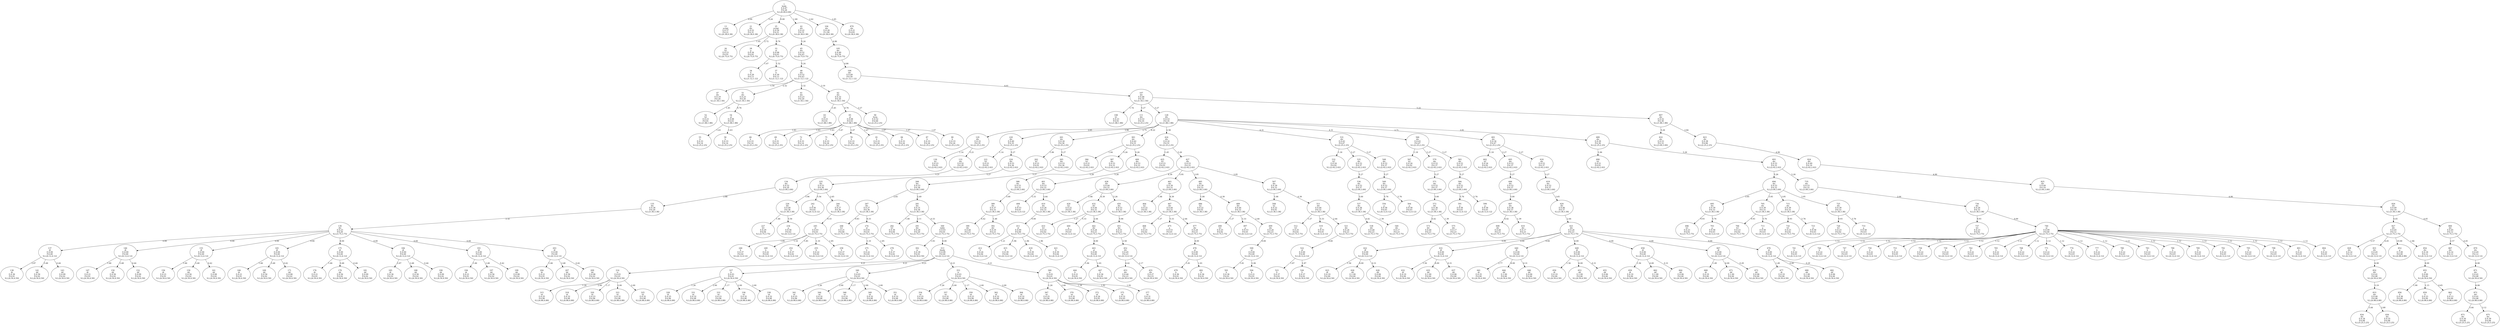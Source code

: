 digraph "webpage" {
body_fb5297ef868fa0cb9f752b0297ea2f9c [label="1\nbody\nE:0.47\nP:0.26\nS,L:[0.00,0.00]"]
script_c12fab89243811a5f2e2f4cf939d37f5 [label="13\nscript\nE:0.37\nP:0.21\nS,L:[0.38,0.38]"]
body_fb5297ef868fa0cb9f752b0297ea2f9c -> script_c12fab89243811a5f2e2f4cf939d37f5
 [label="0.00"]div_1c6dd692227a5c5a5361c4e4423dda6c [label="21\ndiv\nE:0.52\nP:0.31\nS,L:[0.38,0.38]"]
body_fb5297ef868fa0cb9f752b0297ea2f9c -> div_1c6dd692227a5c5a5361c4e4423dda6c
 [label="5.24"]script_66c0744e52dfb9e475714321ec61db8b [label="25\nscript\nE:0.24\nP:0.21\nS,L:[0.38,0.38]"]
body_fb5297ef868fa0cb9f752b0297ea2f9c -> script_66c0744e52dfb9e475714321ec61db8b
 [label="0.00"]h2_130dd8fb8b07e5e3f13813d70118dcce [label="26\nh2\nE:0.23\nP:0.01\nS,L:[0.75,0.75]"]
script_66c0744e52dfb9e475714321ec61db8b -> h2_130dd8fb8b07e5e3f13813d70118dcce
 [label="1.45"]p_95be155cf889349e020786c8366e3159 [label="28\np\nE:0.34\nP:0.02\nS,L:[0.75,0.75]"]
script_66c0744e52dfb9e475714321ec61db8b -> p_95be155cf889349e020786c8366e3159
 [label="2.72"]ul_7a0e9437049d2d80ca1f5f6d34b7ab6b [label="33\nul\nE:0.08\nP:0.03\nS,L:[0.75,0.75]"]
script_66c0744e52dfb9e475714321ec61db8b -> ul_7a0e9437049d2d80ca1f5f6d34b7ab6b
 [label="0.76"]li_7c1bfd65fc61188c87f6bacb6b619fc6 [label="34\nli\nE:0.29\nP:0.13\nS,L:[1.12,1.12]"]
ul_7a0e9437049d2d80ca1f5f6d34b7ab6b -> li_7c1bfd65fc61188c87f6bacb6b619fc6
 [label="1.47"]li_6e60403a93f7b58f3121bc91faafb3ea [label="37\nli\nE:0.30\nP:0.13\nS,L:[1.12,1.12]"]
ul_7a0e9437049d2d80ca1f5f6d34b7ab6b -> li_6e60403a93f7b58f3121bc91faafb3ea
 [label="1.52"]div_434998e54c1dd1c98b4f5ae420c2818b [label="42\ndiv\nE:0.22\nP:0.31\nS,L:[0.38,0.38]"]
body_fb5297ef868fa0cb9f752b0297ea2f9c -> div_434998e54c1dd1c98b4f5ae420c2818b
 [label="1.80"]div_5018d1fbdadc409278e4d0bcccc70e5c [label="45\ndiv\nE:0.52\nP:0.43\nS,L:[0.75,0.75]"]
div_434998e54c1dd1c98b4f5ae420c2818b -> div_5018d1fbdadc409278e4d0bcccc70e5c
 [label="5.24"]div_5028d960a1c411b0376de60c6b431ddb [label="46\ndiv\nE:0.52\nP:0.43\nS,L:[1.12,1.12]"]
div_5018d1fbdadc409278e4d0bcccc70e5c -> div_5028d960a1c411b0376de60c6b431ddb
 [label="5.24"]div_eae5231d49a7966b188aa20d78355f9f [label="47\ndiv\nE:0.19\nP:0.20\nS,L:[1.50,1.50]"]
div_5028d960a1c411b0376de60c6b431ddb -> div_eae5231d49a7966b188aa20d78355f9f
 [label="1.54"]div_332885c4c2f4d166e52ebcb920ea963e [label="51\ndiv\nE:0.23\nP:0.20\nS,L:[1.50,1.50]"]
div_5028d960a1c411b0376de60c6b431ddb -> div_332885c4c2f4d166e52ebcb920ea963e
 [label="2.32"]h2_a8121fb2b73ac0896ff591baf17a1450 [label="52\nh2\nE:0.23\nP:0.01\nS,L:[1.88,1.88]"]
div_332885c4c2f4d166e52ebcb920ea963e -> h2_a8121fb2b73ac0896ff591baf17a1450
 [label="1.45"]ul_68a589c7a7d3169f93df986e60c67ccc [label="54\nul\nE:0.08\nP:0.03\nS,L:[1.88,1.88]"]
div_332885c4c2f4d166e52ebcb920ea963e -> ul_68a589c7a7d3169f93df986e60c67ccc
 [label="0.76"]li_71b481aca41fb7b68fe2c6e58df0936e [label="55\nli\nE:0.33\nP:0.14\nS,L:[2.25,2.25]"]
ul_68a589c7a7d3169f93df986e60c67ccc -> li_71b481aca41fb7b68fe2c6e58df0936e
 [label="1.63"]li_8fa63c4628a1b28464ec0fad15faf89e [label="58\nli\nE:0.33\nP:0.14\nS,L:[2.25,2.25]"]
ul_68a589c7a7d3169f93df986e60c67ccc -> li_8fa63c4628a1b28464ec0fad15faf89e
 [label="1.63"]div_1f1d6217e494f2a5456dfd26fb3d00f1 [label="61\ndiv\nE:0.23\nP:0.20\nS,L:[1.50,1.50]"]
div_5028d960a1c411b0376de60c6b431ddb -> div_1f1d6217e494f2a5456dfd26fb3d00f1
 [label="2.32"]div_9a1cfbc14a2f0c7a38fdadc857cf62de [label="62\ndiv\nE:0.32\nP:0.20\nS,L:[1.50,1.50]"]
div_5028d960a1c411b0376de60c6b431ddb -> div_9a1cfbc14a2f0c7a38fdadc857cf62de
 [label="3.19"]h2_3091772360ca76ca8c5f30d4667769e0 [label="63\nh2\nE:0.23\nP:0.01\nS,L:[1.88,1.88]"]
div_9a1cfbc14a2f0c7a38fdadc857cf62de -> h2_3091772360ca76ca8c5f30d4667769e0
 [label="1.45"]ul_3e052009a16f91ad24e4ab1a8c48dc35 [label="65\nul\nE:0.08\nP:0.03\nS,L:[1.88,1.88]"]
div_9a1cfbc14a2f0c7a38fdadc857cf62de -> ul_3e052009a16f91ad24e4ab1a8c48dc35
 [label="0.76"]li_0e9da5a6723a672e5abedeab1d2c12eb [label="66\nli\nE:0.33\nP:0.14\nS,L:[2.25,2.25]"]
ul_3e052009a16f91ad24e4ab1a8c48dc35 -> li_0e9da5a6723a672e5abedeab1d2c12eb
 [label="1.63"]li_94ea8ef314f3858e49ef279d3fafd1ee [label="69\nli\nE:0.33\nP:0.14\nS,L:[2.25,2.25]"]
ul_3e052009a16f91ad24e4ab1a8c48dc35 -> li_94ea8ef314f3858e49ef279d3fafd1ee
 [label="1.63"]li_f35a91a9918fcd455f641ed50a78225e [label="72\nli\nE:0.33\nP:0.14\nS,L:[2.25,2.25]"]
ul_3e052009a16f91ad24e4ab1a8c48dc35 -> li_f35a91a9918fcd455f641ed50a78225e
 [label="1.63"]li_5837144e359b726584736281b919c4de [label="75\nli\nE:0.33\nP:0.24\nS,L:[2.25,2.25]"]
ul_3e052009a16f91ad24e4ab1a8c48dc35 -> li_5837144e359b726584736281b919c4de
 [label="1.67"]li_f17f91eeb5281ff2fedea5366ff2f1ca [label="78\nli\nE:0.33\nP:0.24\nS,L:[2.25,2.25]"]
ul_3e052009a16f91ad24e4ab1a8c48dc35 -> li_f17f91eeb5281ff2fedea5366ff2f1ca
 [label="1.67"]li_7e04761a2f6a079eea0140928f5b6fd8 [label="81\nli\nE:0.33\nP:0.24\nS,L:[2.25,2.25]"]
ul_3e052009a16f91ad24e4ab1a8c48dc35 -> li_7e04761a2f6a079eea0140928f5b6fd8
 [label="1.67"]li_05763edae37108c3d8899dbb7da9ebf2 [label="84\nli\nE:0.33\nP:0.24\nS,L:[2.25,2.25]"]
ul_3e052009a16f91ad24e4ab1a8c48dc35 -> li_05763edae37108c3d8899dbb7da9ebf2
 [label="1.67"]li_6c3885921614e43213b8e1652152ac86 [label="87\nli\nE:0.33\nP:0.24\nS,L:[2.25,2.25]"]
ul_3e052009a16f91ad24e4ab1a8c48dc35 -> li_6c3885921614e43213b8e1652152ac86
 [label="1.67"]li_cd14c2716ca8a94792023d1c283fa91d [label="90\nli\nE:0.33\nP:0.24\nS,L:[2.25,2.25]"]
ul_3e052009a16f91ad24e4ab1a8c48dc35 -> li_cd14c2716ca8a94792023d1c283fa91d
 [label="1.67"]form_ddd08aa1c13b14db3bbefbfb0cb6e8ec [label="94\nform\nE:0.52\nP:0.00\nS,L:[2.25,2.25]"]
div_9a1cfbc14a2f0c7a38fdadc857cf62de -> form_ddd08aa1c13b14db3bbefbfb0cb6e8ec
 [label="3.27"]div_b21b6eb8ff717a0f144ec55a33401610 [label="104\ndiv\nE:0.26\nP:1.00\nS,L:[0.38,0.38]"]
body_fb5297ef868fa0cb9f752b0297ea2f9c -> div_b21b6eb8ff717a0f144ec55a33401610
 [label="2.62"]div_09cfe943909c2e5a0a1a0d92c99a3c61 [label="105\ndiv\nE:0.49\nP:0.59\nS,L:[0.75,0.75]"]
div_b21b6eb8ff717a0f144ec55a33401610 -> div_09cfe943909c2e5a0a1a0d92c99a3c61
 [label="4.86"]div_40af9b20b50f8afd12f086c6d57bbb4c [label="106\ndiv\nE:0.49\nP:0.59\nS,L:[1.12,1.12]"]
div_09cfe943909c2e5a0a1a0d92c99a3c61 -> div_40af9b20b50f8afd12f086c6d57bbb4c
 [label="4.86"]div_9e84ef4c660207f2e81d120d16371ac6 [label="107\ndiv\nE:0.46\nP:0.35\nS,L:[1.50,1.50]"]
div_40af9b20b50f8afd12f086c6d57bbb4c -> div_9e84ef4c660207f2e81d120d16371ac6
 [label="4.61"]h1_471841606ea9a4ac4b4f6346a696ea50 [label="108\nh1\nE:0.23\nP:0.01\nS,L:[1.88,1.88]"]
div_9e84ef4c660207f2e81d120d16371ac6 -> h1_471841606ea9a4ac4b4f6346a696ea50
 [label="1.74"]div_f2f8701f76a946da4fffc9cb145646b6 [label="111\ndiv\nE:0.53\nP:0.35\nS,L:[2.25,2.25]"]
div_9e84ef4c660207f2e81d120d16371ac6 -> div_f2f8701f76a946da4fffc9cb145646b6
 [label="5.27"]div_9bd327d702b54764823e7cd777823db8 [label="128\ndiv\nE:0.53\nP:0.35\nS,L:[1.88,1.88]"]
div_9e84ef4c660207f2e81d120d16371ac6 -> div_9bd327d702b54764823e7cd777823db8
 [label="5.27"]div_3a16cb89703fb8b8fdb2964b900fd357 [label="129\ndiv\nE:0.33\nP:0.35\nS,L:[2.25,2.25]"]
div_9bd327d702b54764823e7cd777823db8 -> div_3a16cb89703fb8b8fdb2964b900fd357
 [label="2.65"]h2_5a53cb65b265ad2162fc1b103d16c9e5 [label="130\nh2\nE:0.23\nP:0.01\nS,L:[2.62,2.62]"]
div_3a16cb89703fb8b8fdb2964b900fd357 -> h2_5a53cb65b265ad2162fc1b103d16c9e5
 [label="1.14"]div_e9e7ac00310896fb49d8be0953a9dd11 [label="133\ndiv\nE:0.52\nP:0.29\nS,L:[2.62,2.62]"]
div_3a16cb89703fb8b8fdb2964b900fd357 -> div_e9e7ac00310896fb49d8be0953a9dd11
 [label="5.21"]div_1a73d55346984739eb62d8f7875f59b1 [label="134\ndiv\nE:0.52\nP:0.29\nS,L:[3.00,3.00]"]
div_e9e7ac00310896fb49d8be0953a9dd11 -> div_1a73d55346984739eb62d8f7875f59b1
 [label="5.21"]div_5930a53d64efd3bcb58ccfdd2e45e3a3 [label="135\ndiv\nE:0.36\nP:0.29\nS,L:[3.38,3.38]"]
div_1a73d55346984739eb62d8f7875f59b1 -> div_5930a53d64efd3bcb58ccfdd2e45e3a3
 [label="2.88"]div_5e56170393e27c7e0291ee08138e49de [label="136\ndiv\nE:0.23\nP:0.20\nS,L:[3.75,3.75]"]
div_5930a53d64efd3bcb58ccfdd2e45e3a3 -> div_5e56170393e27c7e0291ee08138e49de
 [label="2.32"]dl_e73a69cea66b73cd0f1f63b47243fb8d [label="137\ndl\nE:0.00\nP:0.00\nS,L:[4.12,4.12]"]
div_5e56170393e27c7e0291ee08138e49de -> dl_e73a69cea66b73cd0f1f63b47243fb8d
 [label="0.00"]dt_2399f3f9b15212aee761aa26df2b9ed3 [label="138\ndt\nE:0.36\nP:0.01\nS,L:[4.50,4.50]"]
dl_e73a69cea66b73cd0f1f63b47243fb8d -> dt_2399f3f9b15212aee761aa26df2b9ed3
 [label="2.87"]dd_60edbed79bc2126b3203549b423c2ef0 [label="141\ndd\nE:0.56\nP:0.02\nS,L:[4.50,4.50]"]
dl_e73a69cea66b73cd0f1f63b47243fb8d -> dd_60edbed79bc2126b3203549b423c2ef0
 [label="3.48"]dd_c91c45d7d88406db72e5678fc6b75b0f [label="143\ndd\nE:0.09\nP:0.02\nS,L:[4.50,4.50]"]
dl_e73a69cea66b73cd0f1f63b47243fb8d -> dd_c91c45d7d88406db72e5678fc6b75b0f
 [label="0.44"]dl_0d7502392947732ab8fcb6b4d36bb04e [label="146\ndl\nE:0.00\nP:0.00\nS,L:[4.12,4.12]"]
div_5e56170393e27c7e0291ee08138e49de -> dl_0d7502392947732ab8fcb6b4d36bb04e
 [label="0.00"]dt_fed1103d82cf3f6e9d8b7b9be6c06992 [label="147\ndt\nE:0.21\nP:0.01\nS,L:[4.50,4.50]"]
dl_0d7502392947732ab8fcb6b4d36bb04e -> dt_fed1103d82cf3f6e9d8b7b9be6c06992
 [label="1.66"]dd_5b5d78a476b598cbc764d34a7f7edf59 [label="150\ndd\nE:0.56\nP:0.02\nS,L:[4.50,4.50]"]
dl_0d7502392947732ab8fcb6b4d36bb04e -> dd_5b5d78a476b598cbc764d34a7f7edf59
 [label="3.48"]dd_d7a740c255ab72c18140aa6fb5c7598c [label="152\ndd\nE:0.09\nP:0.02\nS,L:[4.50,4.50]"]
dl_0d7502392947732ab8fcb6b4d36bb04e -> dd_d7a740c255ab72c18140aa6fb5c7598c
 [label="0.44"]dl_4ad8ba590ae6788691028addd6735fdd [label="155\ndl\nE:0.00\nP:0.00\nS,L:[4.12,4.12]"]
div_5e56170393e27c7e0291ee08138e49de -> dl_4ad8ba590ae6788691028addd6735fdd
 [label="0.00"]dt_a478e7d8e026bb2edb90bcac241c031a [label="156\ndt\nE:0.21\nP:0.01\nS,L:[4.50,4.50]"]
dl_4ad8ba590ae6788691028addd6735fdd -> dt_a478e7d8e026bb2edb90bcac241c031a
 [label="1.66"]dd_c3adde5afe6f04d57ab63688d4da0102 [label="159\ndd\nE:0.56\nP:0.02\nS,L:[4.50,4.50]"]
dl_4ad8ba590ae6788691028addd6735fdd -> dd_c3adde5afe6f04d57ab63688d4da0102
 [label="3.48"]dd_b6983448b0b5cae8ab70dfba9b4d8f11 [label="161\ndd\nE:0.08\nP:0.02\nS,L:[4.50,4.50]"]
dl_4ad8ba590ae6788691028addd6735fdd -> dd_b6983448b0b5cae8ab70dfba9b4d8f11
 [label="0.42"]dl_46d9a58e51664e2584ca2dd3e9b25ca2 [label="165\ndl\nE:0.00\nP:0.00\nS,L:[4.12,4.12]"]
div_5e56170393e27c7e0291ee08138e49de -> dl_46d9a58e51664e2584ca2dd3e9b25ca2
 [label="0.00"]dt_e665a6c1887425f87b3535cb922061b8 [label="166\ndt\nE:0.21\nP:0.01\nS,L:[4.50,4.50]"]
dl_46d9a58e51664e2584ca2dd3e9b25ca2 -> dt_e665a6c1887425f87b3535cb922061b8
 [label="1.66"]dd_595575702fe177182bcaa0361685e156 [label="169\ndd\nE:0.56\nP:0.02\nS,L:[4.50,4.50]"]
dl_46d9a58e51664e2584ca2dd3e9b25ca2 -> dd_595575702fe177182bcaa0361685e156
 [label="3.48"]dd_f4a0d042884becf9983a35deb6a6e11b [label="171\ndd\nE:0.08\nP:0.02\nS,L:[4.50,4.50]"]
dl_46d9a58e51664e2584ca2dd3e9b25ca2 -> dd_f4a0d042884becf9983a35deb6a6e11b
 [label="0.42"]dl_2cc97f5921115f8656cf6de9869100ea [label="175\ndl\nE:0.00\nP:0.00\nS,L:[4.12,4.12]"]
div_5e56170393e27c7e0291ee08138e49de -> dl_2cc97f5921115f8656cf6de9869100ea
 [label="0.00"]dt_29e02bb9e43bc17b77b4c615461d6d34 [label="176\ndt\nE:0.21\nP:0.01\nS,L:[4.50,4.50]"]
dl_2cc97f5921115f8656cf6de9869100ea -> dt_29e02bb9e43bc17b77b4c615461d6d34
 [label="1.66"]dd_8f420b7e9054851acc2297b3ec7a1723 [label="179\ndd\nE:0.56\nP:0.02\nS,L:[4.50,4.50]"]
dl_2cc97f5921115f8656cf6de9869100ea -> dd_8f420b7e9054851acc2297b3ec7a1723
 [label="3.48"]dd_ec53a834203f16ed68a648ff68e11068 [label="181\ndd\nE:0.09\nP:0.02\nS,L:[4.50,4.50]"]
dl_2cc97f5921115f8656cf6de9869100ea -> dd_ec53a834203f16ed68a648ff68e11068
 [label="0.44"]dl_8eb0a969ae8a74b5c7a2184562b2174b [label="184\ndl\nE:0.00\nP:0.00\nS,L:[4.12,4.12]"]
div_5e56170393e27c7e0291ee08138e49de -> dl_8eb0a969ae8a74b5c7a2184562b2174b
 [label="0.00"]dt_893c45315e78b3be8490ad9fa6082b4c [label="185\ndt\nE:0.36\nP:0.01\nS,L:[4.50,4.50]"]
dl_8eb0a969ae8a74b5c7a2184562b2174b -> dt_893c45315e78b3be8490ad9fa6082b4c
 [label="2.87"]dd_03572801ebdfae3c433367577a24d0a8 [label="188\ndd\nE:0.56\nP:0.02\nS,L:[4.50,4.50]"]
dl_8eb0a969ae8a74b5c7a2184562b2174b -> dd_03572801ebdfae3c433367577a24d0a8
 [label="3.48"]dd_58065ce63e91299968e153b426ca4674 [label="190\ndd\nE:0.09\nP:0.02\nS,L:[4.50,4.50]"]
dl_8eb0a969ae8a74b5c7a2184562b2174b -> dd_58065ce63e91299968e153b426ca4674
 [label="0.44"]dl_18914ce6dc2757f7e6c5ad7e8e933fc2 [label="193\ndl\nE:0.00\nP:0.00\nS,L:[4.12,4.12]"]
div_5e56170393e27c7e0291ee08138e49de -> dl_18914ce6dc2757f7e6c5ad7e8e933fc2
 [label="0.00"]dt_77627bc226cee3f3828cfd4bf34b10f5 [label="194\ndt\nE:0.21\nP:0.01\nS,L:[4.50,4.50]"]
dl_18914ce6dc2757f7e6c5ad7e8e933fc2 -> dt_77627bc226cee3f3828cfd4bf34b10f5
 [label="1.66"]dd_57048748fdb6455e74b893ba864a32ca [label="197\ndd\nE:0.56\nP:0.02\nS,L:[4.50,4.50]"]
dl_18914ce6dc2757f7e6c5ad7e8e933fc2 -> dd_57048748fdb6455e74b893ba864a32ca
 [label="3.48"]dd_a47eafe88b69e88b30434e68a1f9e0b1 [label="199\ndd\nE:0.08\nP:0.02\nS,L:[4.50,4.50]"]
dl_18914ce6dc2757f7e6c5ad7e8e933fc2 -> dd_a47eafe88b69e88b30434e68a1f9e0b1
 [label="0.42"]dl_b1af3fdba1d7353eda4401f086cfe0c4 [label="203\ndl\nE:0.00\nP:0.00\nS,L:[4.12,4.12]"]
div_5e56170393e27c7e0291ee08138e49de -> dl_b1af3fdba1d7353eda4401f086cfe0c4
 [label="0.00"]dt_4f3d3cd532e87845b79db1b8d96c4925 [label="204\ndt\nE:0.21\nP:0.01\nS,L:[4.50,4.50]"]
dl_b1af3fdba1d7353eda4401f086cfe0c4 -> dt_4f3d3cd532e87845b79db1b8d96c4925
 [label="1.66"]dd_290e10c0f1a041d92d25b0ba408f32a1 [label="207\ndd\nE:0.56\nP:0.02\nS,L:[4.50,4.50]"]
dl_b1af3fdba1d7353eda4401f086cfe0c4 -> dd_290e10c0f1a041d92d25b0ba408f32a1
 [label="3.48"]dd_e6fe2d7dc1f4348c7874a2fd9cc5bdf2 [label="209\ndd\nE:0.08\nP:0.02\nS,L:[4.50,4.50]"]
dl_b1af3fdba1d7353eda4401f086cfe0c4 -> dd_e6fe2d7dc1f4348c7874a2fd9cc5bdf2
 [label="0.42"]div_41ee18bdbfb965470d4bb31b0558001b [label="220\ndiv\nE:0.40\nP:0.35\nS,L:[2.25,2.25]"]
div_9bd327d702b54764823e7cd777823db8 -> div_41ee18bdbfb965470d4bb31b0558001b
 [label="3.96"]h2_cdfbb1c545722f4d9f0052aaaee9e95e [label="221\nh2\nE:0.23\nP:0.01\nS,L:[2.62,2.62]"]
div_41ee18bdbfb965470d4bb31b0558001b -> h2_cdfbb1c545722f4d9f0052aaaee9e95e
 [label="1.14"]div_73161bb2223f7ab9d7c4ed709574e754 [label="224\ndiv\nE:0.53\nP:0.36\nS,L:[2.62,2.62]"]
div_41ee18bdbfb965470d4bb31b0558001b -> div_73161bb2223f7ab9d7c4ed709574e754
 [label="5.27"]div_c548fb4a29e2e11eb19ee2eafebfe09b [label="225\ndiv\nE:0.53\nP:0.36\nS,L:[3.00,3.00]"]
div_73161bb2223f7ab9d7c4ed709574e754 -> div_c548fb4a29e2e11eb19ee2eafebfe09b
 [label="5.27"]div_df7811fb2303d8cb803af041ab94ddcf [label="226\ndiv\nE:0.40\nP:0.36\nS,L:[3.38,3.38]"]
div_c548fb4a29e2e11eb19ee2eafebfe09b -> div_df7811fb2303d8cb803af041ab94ddcf
 [label="3.96"]h3_38154dbe4999de89da43980a10c45746 [label="227\nh3\nE:0.29\nP:0.04\nS,L:[3.75,3.75]"]
div_df7811fb2303d8cb803af041ab94ddcf -> h3_38154dbe4999de89da43980a10c45746
 [label="1.46"]p_09a76b6b8873bcd240b2eda54729fc26 [label="234\np\nE:0.56\nP:0.02\nS,L:[4.12,4.12]"]
div_df7811fb2303d8cb803af041ab94ddcf -> p_09a76b6b8873bcd240b2eda54729fc26
 [label="5.56"]p_ff1f3fad7d658bdc0abf9b5d48501518 [label="242\np\nE:0.56\nP:0.02\nS,L:[4.12,4.12]"]
div_c548fb4a29e2e11eb19ee2eafebfe09b -> p_ff1f3fad7d658bdc0abf9b5d48501518
 [label="5.56"]div_84f7c6a3b412734f8dd6983278583cfb [label="244\ndiv\nE:0.27\nP:0.36\nS,L:[3.38,3.38]"]
div_c548fb4a29e2e11eb19ee2eafebfe09b -> div_84f7c6a3b412734f8dd6983278583cfb
 [label="2.65"]ul_9a9711503717b64b5df1c8bd9f830ec7 [label="245\nul\nE:0.03\nP:0.01\nS,L:[3.75,3.75]"]
div_84f7c6a3b412734f8dd6983278583cfb -> ul_9a9711503717b64b5df1c8bd9f830ec7
 [label="0.33"]li_c325b57b5df7957285a5a4a6f1b6626e [label="246\nli\nE:0.37\nP:0.02\nS,L:[4.12,4.12]"]
ul_9a9711503717b64b5df1c8bd9f830ec7 -> li_c325b57b5df7957285a5a4a6f1b6626e
 [label="1.85"]li_968535eb6df09e1c7aaff5a3e0de1e29 [label="249\nli\nE:0.22\nP:0.02\nS,L:[4.12,4.12]"]
ul_9a9711503717b64b5df1c8bd9f830ec7 -> li_968535eb6df09e1c7aaff5a3e0de1e29
 [label="1.10"]li_00a042cc70f47be6423a7ac543460581 [label="252\nli\nE:0.37\nP:0.02\nS,L:[4.12,4.12]"]
ul_9a9711503717b64b5df1c8bd9f830ec7 -> li_00a042cc70f47be6423a7ac543460581
 [label="1.85"]li_9fea66f20961c49ba1a39b31cd832f79 [label="255\nli\nE:0.22\nP:0.02\nS,L:[4.12,4.12]"]
ul_9a9711503717b64b5df1c8bd9f830ec7 -> li_9fea66f20961c49ba1a39b31cd832f79
 [label="1.10"]li_40e2837bfc81974727c541e68dc0d02c [label="258\nli\nE:0.37\nP:0.02\nS,L:[4.12,4.12]"]
ul_9a9711503717b64b5df1c8bd9f830ec7 -> li_40e2837bfc81974727c541e68dc0d02c
 [label="1.85"]div_e75759e7f11b5559309344b85d586f2a [label="261\ndiv\nE:0.34\nP:0.36\nS,L:[2.25,2.25]"]
div_9bd327d702b54764823e7cd777823db8 -> div_e75759e7f11b5559309344b85d586f2a
 [label="2.75"]h2_affc96ec4e9958bae45c43a771b37272 [label="262\nh2\nE:0.21\nP:0.01\nS,L:[2.62,2.62]"]
div_e75759e7f11b5559309344b85d586f2a -> h2_affc96ec4e9958bae45c43a771b37272
 [label="1.06"]div_b9865d4f1f78f97d2c2539c88f2363fc [label="265\ndiv\nE:0.53\nP:0.36\nS,L:[2.62,2.62]"]
div_e75759e7f11b5559309344b85d586f2a -> div_b9865d4f1f78f97d2c2539c88f2363fc
 [label="5.27"]div_9940c2072948679a7988ae01cd21f605 [label="266\ndiv\nE:0.53\nP:0.36\nS,L:[3.00,3.00]"]
div_b9865d4f1f78f97d2c2539c88f2363fc -> div_9940c2072948679a7988ae01cd21f605
 [label="5.27"]div_87fce869a0e861ee5ffc96c303572b05 [label="267\ndiv\nE:0.27\nP:0.36\nS,L:[3.38,3.38]"]
div_9940c2072948679a7988ae01cd21f605 -> div_87fce869a0e861ee5ffc96c303572b05
 [label="2.65"]h3_0f6d7b5ea8fb6b0ccd17a0eb9f005253 [label="268\nh3\nE:0.21\nP:0.04\nS,L:[3.75,3.75]"]
div_87fce869a0e861ee5ffc96c303572b05 -> h3_0f6d7b5ea8fb6b0ccd17a0eb9f005253
 [label="0.83"]ul_791804f630eed9c5499b31281c400e8b [label="274\nul\nE:0.03\nP:0.01\nS,L:[3.75,3.75]"]
div_87fce869a0e861ee5ffc96c303572b05 -> ul_791804f630eed9c5499b31281c400e8b
 [label="0.33"]li_cfd52ab03f6efeaa814fd37eeb41abb9 [label="275\nli\nE:0.22\nP:0.02\nS,L:[4.12,4.12]"]
ul_791804f630eed9c5499b31281c400e8b -> li_cfd52ab03f6efeaa814fd37eeb41abb9
 [label="1.10"]li_ca31fbb2c08a339293bcc32304575d55 [label="278\nli\nE:0.37\nP:0.02\nS,L:[4.12,4.12]"]
ul_791804f630eed9c5499b31281c400e8b -> li_ca31fbb2c08a339293bcc32304575d55
 [label="1.85"]div_eb9f6d86378d512ea086bf17715f67dd [label="281\ndiv\nE:0.31\nP:0.36\nS,L:[3.38,3.38]"]
div_9940c2072948679a7988ae01cd21f605 -> div_eb9f6d86378d512ea086bf17715f67dd
 [label="2.49"]h3_22b1512ba868e1565bf1ce8cd02e4661 [label="282\nh3\nE:0.36\nP:0.04\nS,L:[3.75,3.75]"]
div_eb9f6d86378d512ea086bf17715f67dd -> h3_22b1512ba868e1565bf1ce8cd02e4661
 [label="1.46"]div_ca04c7d21bfd12db83352330779e276b [label="291\ndiv\nE:0.26\nP:0.20\nS,L:[3.75,3.75]"]
div_eb9f6d86378d512ea086bf17715f67dd -> div_ca04c7d21bfd12db83352330779e276b
 [label="2.11"]table_11b726dc8a348e3f45f60a79019719f0 [label="300\ntable\nE:0.03\nP:0.01\nS,L:[3.75,3.75]"]
div_eb9f6d86378d512ea086bf17715f67dd -> table_11b726dc8a348e3f45f60a79019719f0
 [label="0.33"]tr_bd7a9d61820265056d6853ebd204fbe6 [label="302\ntr\nE:0.39\nP:0.01\nS,L:[4.50,4.50]"]
table_11b726dc8a348e3f45f60a79019719f0 -> tr_bd7a9d61820265056d6853ebd204fbe6
 [label="1.93"]tbody_778888f6e6b9c2d7721fcc881ba99310 [label="313\ntbody\nE:0.00\nP:0.00\nS,L:[4.12,4.12]"]
table_11b726dc8a348e3f45f60a79019719f0 -> tbody_778888f6e6b9c2d7721fcc881ba99310
 [label="0.00"]tr_6882dd3b1918b806a9d2c18418a7b54c [label="314\ntr\nE:0.03\nP:0.01\nS,L:[4.50,4.50]"]
tbody_778888f6e6b9c2d7721fcc881ba99310 -> tr_6882dd3b1918b806a9d2c18418a7b54c
 [label="0.21"]td_6b3c5ed3eb0832384e0e2839977857c3 [label="315\ntd\nE:0.25\nP:0.06\nS,L:[4.88,4.88]"]
tr_6882dd3b1918b806a9d2c18418a7b54c -> td_6b3c5ed3eb0832384e0e2839977857c3
 [label="1.26"]td_14e420398a0db433454e6819ba09ec65 [label="318\ntd\nE:0.32\nP:0.06\nS,L:[4.88,4.88]"]
tr_6882dd3b1918b806a9d2c18418a7b54c -> td_14e420398a0db433454e6819ba09ec65
 [label="2.00"]td_0395d3ee1810f8855cb363a95d7bdfe4 [label="320\ntd\nE:0.23\nP:0.06\nS,L:[4.88,4.88]"]
tr_6882dd3b1918b806a9d2c18418a7b54c -> td_0395d3ee1810f8855cb363a95d7bdfe4
 [label="1.17"]td_efe2f95d59e66b2bf8f02e319859fa7f [label="323\ntd\nE:0.32\nP:0.06\nS,L:[4.88,4.88]"]
tr_6882dd3b1918b806a9d2c18418a7b54c -> td_efe2f95d59e66b2bf8f02e319859fa7f
 [label="2.00"]td_2624b41fe4886bc87224ec7427ff1a84 [label="325\ntd\nE:0.32\nP:0.06\nS,L:[4.88,4.88]"]
tr_6882dd3b1918b806a9d2c18418a7b54c -> td_2624b41fe4886bc87224ec7427ff1a84
 [label="2.00"]tr_554059f587445525f63d5a5a79eddca8 [label="327\ntr\nE:0.03\nP:0.01\nS,L:[4.50,4.50]"]
tbody_778888f6e6b9c2d7721fcc881ba99310 -> tr_554059f587445525f63d5a5a79eddca8
 [label="0.21"]td_1df1243d9f230106d6e54cbea3a7fe01 [label="328\ntd\nE:0.25\nP:0.06\nS,L:[4.88,4.88]"]
tr_554059f587445525f63d5a5a79eddca8 -> td_1df1243d9f230106d6e54cbea3a7fe01
 [label="1.26"]td_75716546a033ab683ddf23c5b2c83b8a [label="331\ntd\nE:0.32\nP:0.06\nS,L:[4.88,4.88]"]
tr_554059f587445525f63d5a5a79eddca8 -> td_75716546a033ab683ddf23c5b2c83b8a
 [label="2.00"]td_3fcd206609b1c29857e9f7ea1d7b4b48 [label="333\ntd\nE:0.23\nP:0.06\nS,L:[4.88,4.88]"]
tr_554059f587445525f63d5a5a79eddca8 -> td_3fcd206609b1c29857e9f7ea1d7b4b48
 [label="1.17"]td_cbf9991f3ac78a722243220cb20af8d1 [label="336\ntd\nE:0.32\nP:0.06\nS,L:[4.88,4.88]"]
tr_554059f587445525f63d5a5a79eddca8 -> td_cbf9991f3ac78a722243220cb20af8d1
 [label="2.00"]td_2770d4ca4d932e875eb2894ca422cfbc [label="338\ntd\nE:0.32\nP:0.06\nS,L:[4.88,4.88]"]
tr_554059f587445525f63d5a5a79eddca8 -> td_2770d4ca4d932e875eb2894ca422cfbc
 [label="2.00"]tr_539628cb3332dae6a989d2d1d6e9a544 [label="340\ntr\nE:0.03\nP:0.01\nS,L:[4.50,4.50]"]
tbody_778888f6e6b9c2d7721fcc881ba99310 -> tr_539628cb3332dae6a989d2d1d6e9a544
 [label="0.21"]td_65814160fb494fd64189ecd1333f78bf [label="341\ntd\nE:0.25\nP:0.06\nS,L:[4.88,4.88]"]
tr_539628cb3332dae6a989d2d1d6e9a544 -> td_65814160fb494fd64189ecd1333f78bf
 [label="1.26"]td_7f950d364335702dd0030d6ca49a15c2 [label="344\ntd\nE:0.32\nP:0.06\nS,L:[4.88,4.88]"]
tr_539628cb3332dae6a989d2d1d6e9a544 -> td_7f950d364335702dd0030d6ca49a15c2
 [label="2.00"]td_cde44fd58fb745eac68c375f745201a3 [label="346\ntd\nE:0.23\nP:0.06\nS,L:[4.88,4.88]"]
tr_539628cb3332dae6a989d2d1d6e9a544 -> td_cde44fd58fb745eac68c375f745201a3
 [label="1.17"]td_0dfdffe1d74e95f8857ea42ccde98603 [label="349\ntd\nE:0.32\nP:0.06\nS,L:[4.88,4.88]"]
tr_539628cb3332dae6a989d2d1d6e9a544 -> td_0dfdffe1d74e95f8857ea42ccde98603
 [label="2.00"]td_9a9414072449c2fd6ea022e4b74558c5 [label="351\ntd\nE:0.32\nP:0.06\nS,L:[4.88,4.88]"]
tr_539628cb3332dae6a989d2d1d6e9a544 -> td_9a9414072449c2fd6ea022e4b74558c5
 [label="2.00"]tr_76c77f5cabdd8917f79db4ca231b84ea [label="353\ntr\nE:0.03\nP:0.01\nS,L:[4.50,4.50]"]
tbody_778888f6e6b9c2d7721fcc881ba99310 -> tr_76c77f5cabdd8917f79db4ca231b84ea
 [label="0.21"]td_59b489be05e38296eb58dbf3a3585a40 [label="354\ntd\nE:0.25\nP:0.06\nS,L:[4.88,4.88]"]
tr_76c77f5cabdd8917f79db4ca231b84ea -> td_59b489be05e38296eb58dbf3a3585a40
 [label="1.26"]td_25d2efb857a25f204abd38d9bc804a08 [label="357\ntd\nE:0.32\nP:0.06\nS,L:[4.88,4.88]"]
tr_76c77f5cabdd8917f79db4ca231b84ea -> td_25d2efb857a25f204abd38d9bc804a08
 [label="2.00"]td_94941185145f9151a1f080121ae280cf [label="359\ntd\nE:0.23\nP:0.06\nS,L:[4.88,4.88]"]
tr_76c77f5cabdd8917f79db4ca231b84ea -> td_94941185145f9151a1f080121ae280cf
 [label="1.17"]td_80a7d5e3bcbbbd21a5510265ddc448bf [label="362\ntd\nE:0.32\nP:0.06\nS,L:[4.88,4.88]"]
tr_76c77f5cabdd8917f79db4ca231b84ea -> td_80a7d5e3bcbbbd21a5510265ddc448bf
 [label="2.00"]td_1df58417b003f1fe0fbb79a51817ef67 [label="364\ntd\nE:0.32\nP:0.06\nS,L:[4.88,4.88]"]
tr_76c77f5cabdd8917f79db4ca231b84ea -> td_1df58417b003f1fe0fbb79a51817ef67
 [label="2.00"]tr_53763b502b5bc5dd89686058bae7d5a9 [label="366\ntr\nE:0.03\nP:0.01\nS,L:[4.50,4.50]"]
tbody_778888f6e6b9c2d7721fcc881ba99310 -> tr_53763b502b5bc5dd89686058bae7d5a9
 [label="0.21"]td_510faec63fa16818d73333414d343b28 [label="367\ntd\nE:0.25\nP:0.06\nS,L:[4.88,4.88]"]
tr_53763b502b5bc5dd89686058bae7d5a9 -> td_510faec63fa16818d73333414d343b28
 [label="1.26"]td_ef7e25f6287e196428ac6a6c21337ed5 [label="370\ntd\nE:0.32\nP:0.06\nS,L:[4.88,4.88]"]
tr_53763b502b5bc5dd89686058bae7d5a9 -> td_ef7e25f6287e196428ac6a6c21337ed5
 [label="2.00"]td_8d1b6c5b2f94d78e6fb2cab379f55590 [label="372\ntd\nE:0.24\nP:0.05\nS,L:[4.88,4.88]"]
tr_53763b502b5bc5dd89686058bae7d5a9 -> td_8d1b6c5b2f94d78e6fb2cab379f55590
 [label="1.18"]td_3cd97fa4680169ee3bd3a17b6913937d [label="375\ntd\nE:0.31\nP:0.05\nS,L:[4.88,4.88]"]
tr_53763b502b5bc5dd89686058bae7d5a9 -> td_3cd97fa4680169ee3bd3a17b6913937d
 [label="1.92"]td_9ba548a819e6fb5a5324347f5cc433e3 [label="377\ntd\nE:0.31\nP:0.05\nS,L:[4.88,4.88]"]
tr_53763b502b5bc5dd89686058bae7d5a9 -> td_9ba548a819e6fb5a5324347f5cc433e3
 [label="1.92"]div_9061090ba807b60f609a9cc132bb13da [label="383\ndiv\nE:0.42\nP:0.51\nS,L:[2.25,2.25]"]
div_9bd327d702b54764823e7cd777823db8 -> div_9061090ba807b60f609a9cc132bb13da
 [label="4.22"]h2_84a27ca3b2e724a4b948d617df82b3ad [label="384\nh2\nE:0.21\nP:0.01\nS,L:[2.62,2.62]"]
div_9061090ba807b60f609a9cc132bb13da -> h2_84a27ca3b2e724a4b948d617df82b3ad
 [label="1.04"]div_5a0bda036b1004a71fca89c8fed17afe [label="387\ndiv\nE:0.53\nP:0.33\nS,L:[2.62,2.62]"]
div_9061090ba807b60f609a9cc132bb13da -> div_5a0bda036b1004a71fca89c8fed17afe
 [label="5.26"]div_2f6136af4229802fdac80496da326238 [label="388\ndiv\nE:0.53\nP:0.33\nS,L:[3.00,3.00]"]
div_5a0bda036b1004a71fca89c8fed17afe -> div_2f6136af4229802fdac80496da326238
 [label="5.26"]div_6ffe317386203c8e6c64b87cc8ff0a48 [label="389\ndiv\nE:0.37\nP:0.33\nS,L:[3.38,3.38]"]
div_2f6136af4229802fdac80496da326238 -> div_6ffe317386203c8e6c64b87cc8ff0a48
 [label="3.00"]div_e7242a6398af6ba2c925baf59d51afed [label="390\ndiv\nE:0.44\nP:0.23\nS,L:[3.75,3.75]"]
div_6ffe317386203c8e6c64b87cc8ff0a48 -> div_e7242a6398af6ba2c925baf59d51afed
 [label="4.42"]div_8153c9a6642087797be7672d6b0f8e81 [label="392\ndiv\nE:0.19\nP:0.23\nS,L:[3.75,3.75]"]
div_6ffe317386203c8e6c64b87cc8ff0a48 -> div_8153c9a6642087797be7672d6b0f8e81
 [label="1.48"]div_bf33783f4a26e707978d8655122f5055 [label="400\ndiv\nE:0.53\nP:0.33\nS,L:[2.62,2.62]"]
div_9061090ba807b60f609a9cc132bb13da -> div_bf33783f4a26e707978d8655122f5055
 [label="5.26"]div_bb24a60d56b2c19f550234c97d172f72 [label="401\ndiv\nE:0.53\nP:0.33\nS,L:[3.00,3.00]"]
div_bf33783f4a26e707978d8655122f5055 -> div_bb24a60d56b2c19f550234c97d172f72
 [label="5.26"]p_2ab9dae1848ece15830e5582f659a1ad [label="408\np\nE:0.53\nP:0.01\nS,L:[4.12,4.12]"]
div_bb24a60d56b2c19f550234c97d172f72 -> p_2ab9dae1848ece15830e5582f659a1ad
 [label="5.33"]div_df383dc5c33b56fedf421333406d78e6 [label="410\ndiv\nE:0.26\nP:0.33\nS,L:[3.38,3.38]"]
div_bb24a60d56b2c19f550234c97d172f72 -> div_df383dc5c33b56fedf421333406d78e6
 [label="2.64"]ul_cba292c6de433dbc8bc15876ef6ddd2a [label="411\nul\nE:0.00\nP:0.00\nS,L:[3.75,3.75]"]
div_df383dc5c33b56fedf421333406d78e6 -> ul_cba292c6de433dbc8bc15876ef6ddd2a
 [label="0.00"]li_59bff0c5f36afd9f6da81d4aa7dbf5e6 [label="412\nli\nE:0.24\nP:0.04\nS,L:[4.12,4.12]"]
ul_cba292c6de433dbc8bc15876ef6ddd2a -> li_59bff0c5f36afd9f6da81d4aa7dbf5e6
 [label="1.21"]li_cad44a2768ed01228c3a5f545ccb715d [label="415\nli\nE:0.39\nP:0.04\nS,L:[4.12,4.12]"]
ul_cba292c6de433dbc8bc15876ef6ddd2a -> li_cad44a2768ed01228c3a5f545ccb715d
 [label="1.96"]li_0f73c1f06bd4ed1dc412e288db4ee804 [label="418\nli\nE:0.39\nP:0.04\nS,L:[4.12,4.12]"]
ul_cba292c6de433dbc8bc15876ef6ddd2a -> li_0f73c1f06bd4ed1dc412e288db4ee804
 [label="1.96"]li_7bed45718006bed73ba0a2aec5fdd6f8 [label="421\nli\nE:0.39\nP:0.04\nS,L:[4.12,4.12]"]
ul_cba292c6de433dbc8bc15876ef6ddd2a -> li_7bed45718006bed73ba0a2aec5fdd6f8
 [label="1.96"]div_e4ab2a14d0daba685c3eb5130e423d67 [label="424\ndiv\nE:0.32\nP:0.51\nS,L:[2.25,2.25]"]
div_9bd327d702b54764823e7cd777823db8 -> div_e4ab2a14d0daba685c3eb5130e423d67
 [label="2.58"]h2_e16e83f42a1890a16b3edf955f07ecdb [label="425\nh2\nE:0.23\nP:0.01\nS,L:[2.62,2.62]"]
div_e4ab2a14d0daba685c3eb5130e423d67 -> h2_e16e83f42a1890a16b3edf955f07ecdb
 [label="1.45"]div_e48b949f849598ebcf0c8881fc6c849a [label="427\ndiv\nE:0.53\nP:0.33\nS,L:[2.62,2.62]"]
div_e4ab2a14d0daba685c3eb5130e423d67 -> div_e48b949f849598ebcf0c8881fc6c849a
 [label="5.26"]div_22dd17e83291f0fb951ca899ffe0e988 [label="428\ndiv\nE:0.44\nP:0.33\nS,L:[3.00,3.00]"]
div_e48b949f849598ebcf0c8881fc6c849a -> div_22dd17e83291f0fb951ca899ffe0e988
 [label="4.39"]h2_9774c097b5a11f36e46d708caf78012c [label="429\nh2\nE:0.22\nP:0.01\nS,L:[3.38,3.38]"]
div_22dd17e83291f0fb951ca899ffe0e988 -> h2_9774c097b5a11f36e46d708caf78012c
 [label="1.08"]div_2781234be693a0ab30e74f4c4173d3ff [label="432\ndiv\nE:0.44\nP:0.33\nS,L:[3.38,3.38]"]
div_22dd17e83291f0fb951ca899ffe0e988 -> div_2781234be693a0ab30e74f4c4173d3ff
 [label="4.39"]h3_c89485c4310a990164e2a7077faf87ba [label="433\nh3\nE:0.25\nP:0.02\nS,L:[3.75,3.75]"]
div_2781234be693a0ab30e74f4c4173d3ff -> h3_c89485c4310a990164e2a7077faf87ba
 [label="1.27"]p_f15ce71607fe78a52c7eda59391abb67 [label="440\np\nE:0.53\nP:0.01\nS,L:[4.12,4.12]"]
div_2781234be693a0ab30e74f4c4173d3ff -> p_f15ce71607fe78a52c7eda59391abb67
 [label="5.33"]div_95e184f7db8bbf70f6220e9240f57820 [label="442\ndiv\nE:0.24\nP:0.23\nS,L:[3.75,3.75]"]
div_2781234be693a0ab30e74f4c4173d3ff -> div_95e184f7db8bbf70f6220e9240f57820
 [label="2.44"]ul_7c779442f7d6bbd928059709552c0c8b [label="443\nul\nE:0.00\nP:0.00\nS,L:[4.12,4.12]"]
div_95e184f7db8bbf70f6220e9240f57820 -> ul_7c779442f7d6bbd928059709552c0c8b
 [label="0.00"]li_f68b60abbb50ac30ba6f0bb6948b13fd [label="444\nli\nE:0.21\nP:0.01\nS,L:[4.50,4.50]"]
ul_7c779442f7d6bbd928059709552c0c8b -> li_f68b60abbb50ac30ba6f0bb6948b13fd
 [label="1.06"]li_ac0102877deba84a9a15ac41b9d10e98 [label="447\nli\nE:0.36\nP:0.01\nS,L:[4.50,4.50]"]
ul_7c779442f7d6bbd928059709552c0c8b -> li_ac0102877deba84a9a15ac41b9d10e98
 [label="1.81"]div_a0ba4eb4826ad72938c81de0901fe5c9 [label="450\ndiv\nE:0.53\nP:0.33\nS,L:[3.38,3.38]"]
div_22dd17e83291f0fb951ca899ffe0e988 -> div_a0ba4eb4826ad72938c81de0901fe5c9
 [label="5.26"]div_a216dee1102bf3a03d6540d8537a8ba2 [label="451\ndiv\nE:0.51\nP:0.23\nS,L:[3.75,3.75]"]
div_a0ba4eb4826ad72938c81de0901fe5c9 -> div_a216dee1102bf3a03d6540d8537a8ba2
 [label="5.06"]div_a9c641d4ebe316aae311228ef77af7ba [label="452\ndiv\nE:0.45\nP:0.23\nS,L:[4.12,4.12]"]
div_a216dee1102bf3a03d6540d8537a8ba2 -> div_a9c641d4ebe316aae311228ef77af7ba
 [label="3.58"]div_5da6ef8bb66e97c49a5db8947549cf65 [label="453\ndiv\nE:0.44\nP:0.23\nS,L:[4.50,4.50]"]
div_a9c641d4ebe316aae311228ef77af7ba -> div_5da6ef8bb66e97c49a5db8947549cf65
 [label="4.42"]div_ff590d5142f2bcc88b601d36b9942f93 [label="455\ndiv\nE:0.27\nP:0.23\nS,L:[4.50,4.50]"]
div_a9c641d4ebe316aae311228ef77af7ba -> div_ff590d5142f2bcc88b601d36b9942f93
 [label="2.17"]div_3dcfc966d130860fcebc82183902cd11 [label="463\ndiv\nE:0.39\nP:0.33\nS,L:[3.00,3.00]"]
div_e48b949f849598ebcf0c8881fc6c849a -> div_3dcfc966d130860fcebc82183902cd11
 [label="3.95"]h2_00f6591e3484ff811cde7d003ad80098 [label="464\nh2\nE:0.22\nP:0.01\nS,L:[3.38,3.38]"]
div_3dcfc966d130860fcebc82183902cd11 -> h2_00f6591e3484ff811cde7d003ad80098
 [label="1.08"]div_3419411cfae3dbb5f7727be5caea24e1 [label="467\ndiv\nE:0.44\nP:0.33\nS,L:[3.38,3.38]"]
div_3dcfc966d130860fcebc82183902cd11 -> div_3419411cfae3dbb5f7727be5caea24e1
 [label="4.39"]h3_dc5ac349d5dca71dca58c2ac4fc08a23 [label="468\nh3\nE:0.25\nP:0.02\nS,L:[3.75,3.75]"]
div_3419411cfae3dbb5f7727be5caea24e1 -> h3_dc5ac349d5dca71dca58c2ac4fc08a23
 [label="1.27"]p_00a1b1951a6ac3c853663b3934e7b095 [label="475\np\nE:0.53\nP:0.01\nS,L:[4.12,4.12]"]
div_3419411cfae3dbb5f7727be5caea24e1 -> p_00a1b1951a6ac3c853663b3934e7b095
 [label="5.33"]div_6338aea08125ebd7230f900013acbc58 [label="477\ndiv\nE:0.24\nP:0.23\nS,L:[3.75,3.75]"]
div_3419411cfae3dbb5f7727be5caea24e1 -> div_6338aea08125ebd7230f900013acbc58
 [label="2.44"]ul_ce61515999dcca90db91e03b95eb39bf [label="478\nul\nE:0.00\nP:0.00\nS,L:[4.12,4.12]"]
div_6338aea08125ebd7230f900013acbc58 -> ul_ce61515999dcca90db91e03b95eb39bf
 [label="0.00"]li_83f04ea5f54b721b6f811eaebfecdb5d [label="479\nli\nE:0.36\nP:0.01\nS,L:[4.50,4.50]"]
ul_ce61515999dcca90db91e03b95eb39bf -> li_83f04ea5f54b721b6f811eaebfecdb5d
 [label="1.81"]li_0d55d7fa50c1487a34db91269c01dd7e [label="482\nli\nE:0.36\nP:0.01\nS,L:[4.50,4.50]"]
ul_ce61515999dcca90db91e03b95eb39bf -> li_0d55d7fa50c1487a34db91269c01dd7e
 [label="1.81"]div_9f456ba3fd2585bb02f5965c97d0d42a [label="485\ndiv\nE:0.39\nP:0.33\nS,L:[3.00,3.00]"]
div_e48b949f849598ebcf0c8881fc6c849a -> div_9f456ba3fd2585bb02f5965c97d0d42a
 [label="3.95"]h2_c4530ea7fcd96f79b987079c225fbeea [label="486\nh2\nE:0.22\nP:0.01\nS,L:[3.38,3.38]"]
div_9f456ba3fd2585bb02f5965c97d0d42a -> h2_c4530ea7fcd96f79b987079c225fbeea
 [label="1.08"]div_379768de7ecc7b593f878f46ef6a5098 [label="489\ndiv\nE:0.44\nP:0.33\nS,L:[3.38,3.38]"]
div_9f456ba3fd2585bb02f5965c97d0d42a -> div_379768de7ecc7b593f878f46ef6a5098
 [label="4.39"]h3_e6a6cb688b5422b26970df2b64a1211c [label="490\nh3\nE:0.25\nP:0.02\nS,L:[3.75,3.75]"]
div_379768de7ecc7b593f878f46ef6a5098 -> h3_e6a6cb688b5422b26970df2b64a1211c
 [label="1.27"]p_849f4504674469bb7d958bc4a3fde1b8 [label="497\np\nE:0.53\nP:0.01\nS,L:[4.12,4.12]"]
div_379768de7ecc7b593f878f46ef6a5098 -> p_849f4504674469bb7d958bc4a3fde1b8
 [label="5.33"]div_7af0b167803475cd1c30f5c9972e1edc [label="499\ndiv\nE:0.24\nP:0.23\nS,L:[3.75,3.75]"]
div_379768de7ecc7b593f878f46ef6a5098 -> div_7af0b167803475cd1c30f5c9972e1edc
 [label="2.44"]ul_bb25929b014ef4e72b0b41fd79ec3f52 [label="500\nul\nE:0.00\nP:0.00\nS,L:[4.12,4.12]"]
div_7af0b167803475cd1c30f5c9972e1edc -> ul_bb25929b014ef4e72b0b41fd79ec3f52
 [label="0.00"]li_8637993bb6763ce4263ec0b8b02b5fd2 [label="501\nli\nE:0.36\nP:0.01\nS,L:[4.50,4.50]"]
ul_bb25929b014ef4e72b0b41fd79ec3f52 -> li_8637993bb6763ce4263ec0b8b02b5fd2
 [label="1.81"]li_d1b92d6ca1f17d87349f1342006d1510 [label="504\nli\nE:0.21\nP:0.01\nS,L:[4.50,4.50]"]
ul_bb25929b014ef4e72b0b41fd79ec3f52 -> li_d1b92d6ca1f17d87349f1342006d1510
 [label="1.06"]div_c47b3fbc97dededa8132807664290aa0 [label="507\ndiv\nE:0.39\nP:0.33\nS,L:[3.00,3.00]"]
div_e48b949f849598ebcf0c8881fc6c849a -> div_c47b3fbc97dededa8132807664290aa0
 [label="3.95"]h2_f1f3d6bc7e276b574802156febecf8fb [label="508\nh2\nE:0.22\nP:0.01\nS,L:[3.38,3.38]"]
div_c47b3fbc97dededa8132807664290aa0 -> h2_f1f3d6bc7e276b574802156febecf8fb
 [label="1.08"]div_862db6e7800c8c27f8778e44ed62487e [label="511\ndiv\nE:0.44\nP:0.33\nS,L:[3.38,3.38]"]
div_c47b3fbc97dededa8132807664290aa0 -> div_862db6e7800c8c27f8778e44ed62487e
 [label="4.39"]h3_1cae8608b3a3298adcb57660b6eb6a47 [label="512\nh3\nE:0.25\nP:0.02\nS,L:[3.75,3.75]"]
div_862db6e7800c8c27f8778e44ed62487e -> h3_1cae8608b3a3298adcb57660b6eb6a47
 [label="1.27"]p_e1078fdbb13ed3cf696d353c60ed9016 [label="519\np\nE:0.53\nP:0.01\nS,L:[4.12,4.12]"]
div_862db6e7800c8c27f8778e44ed62487e -> p_e1078fdbb13ed3cf696d353c60ed9016
 [label="5.33"]div_4a853ca70adf407606f4f746b3c0fea5 [label="521\ndiv\nE:0.24\nP:0.23\nS,L:[3.75,3.75]"]
div_862db6e7800c8c27f8778e44ed62487e -> div_4a853ca70adf407606f4f746b3c0fea5
 [label="2.44"]ul_90bcc73f2a9eab8753b558965ffe33e8 [label="522\nul\nE:0.00\nP:0.00\nS,L:[4.12,4.12]"]
div_4a853ca70adf407606f4f746b3c0fea5 -> ul_90bcc73f2a9eab8753b558965ffe33e8
 [label="0.00"]li_492f3ba2d5503a63a6b309a85d8a6a10 [label="523\nli\nE:0.37\nP:0.02\nS,L:[4.50,4.50]"]
ul_90bcc73f2a9eab8753b558965ffe33e8 -> li_492f3ba2d5503a63a6b309a85d8a6a10
 [label="1.87"]li_9bfe4152daed03ca3ffd82c432c8e74a [label="526\nli\nE:0.37\nP:0.02\nS,L:[4.50,4.50]"]
ul_90bcc73f2a9eab8753b558965ffe33e8 -> li_9bfe4152daed03ca3ffd82c432c8e74a
 [label="1.87"]div_235998e76907346d5adb155988e94084 [label="531\ndiv\nE:0.43\nP:0.47\nS,L:[2.25,2.25]"]
div_9bd327d702b54764823e7cd777823db8 -> div_235998e76907346d5adb155988e94084
 [label="4.31"]h2_ba11fdd40b2be448720734a8261f4ee4 [label="532\nh2\nE:0.24\nP:0.02\nS,L:[2.62,2.62]"]
div_235998e76907346d5adb155988e94084 -> h2_ba11fdd40b2be448720734a8261f4ee4
 [label="1.18"]div_c1394a6805b1966c652f6baf515d2304 [label="535\ndiv\nE:0.53\nP:0.37\nS,L:[2.62,2.62]"]
div_235998e76907346d5adb155988e94084 -> div_c1394a6805b1966c652f6baf515d2304
 [label="5.27"]div_02eb2841ce4e044864df8c12e2d3decb [label="536\ndiv\nE:0.53\nP:0.37\nS,L:[3.00,3.00]"]
div_c1394a6805b1966c652f6baf515d2304 -> div_02eb2841ce4e044864df8c12e2d3decb
 [label="5.27"]div_a41d93a17eb93122f124eff0ebffcfbd [label="537\ndiv\nE:0.38\nP:0.37\nS,L:[3.38,3.38]"]
div_02eb2841ce4e044864df8c12e2d3decb -> div_a41d93a17eb93122f124eff0ebffcfbd
 [label="3.00"]div_140690357d6b718bec5140d2159f64a7 [label="538\ndiv\nE:0.44\nP:0.23\nS,L:[3.75,3.75]"]
div_a41d93a17eb93122f124eff0ebffcfbd -> div_140690357d6b718bec5140d2159f64a7
 [label="4.42"]div_797c71321555f129e068f7cb27961c05 [label="540\ndiv\nE:0.17\nP:0.23\nS,L:[3.75,3.75]"]
div_a41d93a17eb93122f124eff0ebffcfbd -> div_797c71321555f129e068f7cb27961c05
 [label="1.39"]div_3e5a01eef7ecf083f9c05ae56b9f67f2 [label="548\ndiv\nE:0.53\nP:0.37\nS,L:[2.62,2.62]"]
div_235998e76907346d5adb155988e94084 -> div_3e5a01eef7ecf083f9c05ae56b9f67f2
 [label="5.27"]div_92f60adff4b47b1bc938968929a574d1 [label="549\ndiv\nE:0.53\nP:0.37\nS,L:[3.00,3.00]"]
div_3e5a01eef7ecf083f9c05ae56b9f67f2 -> div_92f60adff4b47b1bc938968929a574d1
 [label="5.27"]p_27f12c390c97176f3a6f5e9fa5c4e499 [label="556\np\nE:0.58\nP:0.03\nS,L:[4.12,4.12]"]
div_92f60adff4b47b1bc938968929a574d1 -> p_27f12c390c97176f3a6f5e9fa5c4e499
 [label="5.76"]p_e7a48d9a4c3ee3e8dde9d23d548879cd [label="564\np\nE:0.58\nP:0.03\nS,L:[4.12,4.12]"]
div_92f60adff4b47b1bc938968929a574d1 -> p_e7a48d9a4c3ee3e8dde9d23d548879cd
 [label="5.76"]div_a9a9009407e30c648276e163fc935123 [label="566\ndiv\nE:0.43\nP:0.47\nS,L:[2.25,2.25]"]
div_9bd327d702b54764823e7cd777823db8 -> div_a9a9009407e30c648276e163fc935123
 [label="4.31"]h2_111e9e87ac806af148ad7079a0d7eb58 [label="567\nh2\nE:0.24\nP:0.02\nS,L:[2.62,2.62]"]
div_a9a9009407e30c648276e163fc935123 -> h2_111e9e87ac806af148ad7079a0d7eb58
 [label="1.18"]div_17cd0e4983287dd61ed3bd22054ae64d [label="570\ndiv\nE:0.53\nP:0.37\nS,L:[2.62,2.62]"]
div_a9a9009407e30c648276e163fc935123 -> div_17cd0e4983287dd61ed3bd22054ae64d
 [label="5.27"]div_a3f16693e660d9c1f070aafb7cc05319 [label="571\ndiv\nE:0.53\nP:0.37\nS,L:[3.00,3.00]"]
div_17cd0e4983287dd61ed3bd22054ae64d -> div_a3f16693e660d9c1f070aafb7cc05319
 [label="5.27"]div_b1df899569fc6a3e524c84f1179e9883 [label="572\ndiv\nE:0.38\nP:0.37\nS,L:[3.38,3.38]"]
div_a3f16693e660d9c1f070aafb7cc05319 -> div_b1df899569fc6a3e524c84f1179e9883
 [label="3.00"]div_aaec454f262830225bc3dddca06d25f9 [label="573\ndiv\nE:0.44\nP:0.23\nS,L:[3.75,3.75]"]
div_b1df899569fc6a3e524c84f1179e9883 -> div_aaec454f262830225bc3dddca06d25f9
 [label="4.42"]div_56bac2f7844fd84af29e4d05347e5109 [label="575\ndiv\nE:0.17\nP:0.23\nS,L:[3.75,3.75]"]
div_b1df899569fc6a3e524c84f1179e9883 -> div_56bac2f7844fd84af29e4d05347e5109
 [label="1.39"]div_bbee390bb73ee7d15b3ff5e05151377e [label="583\ndiv\nE:0.53\nP:0.37\nS,L:[2.62,2.62]"]
div_a9a9009407e30c648276e163fc935123 -> div_bbee390bb73ee7d15b3ff5e05151377e
 [label="5.27"]div_ea438bca0065851274f4d844b5f45ede [label="584\ndiv\nE:0.53\nP:0.37\nS,L:[3.00,3.00]"]
div_bbee390bb73ee7d15b3ff5e05151377e -> div_ea438bca0065851274f4d844b5f45ede
 [label="5.27"]p_a06901295a7ba5776a60c961e69721d7 [label="591\np\nE:0.58\nP:0.03\nS,L:[4.12,4.12]"]
div_ea438bca0065851274f4d844b5f45ede -> p_a06901295a7ba5776a60c961e69721d7
 [label="5.76"]p_c1f495f76a9ecff63d30211d6608c411 [label="599\np\nE:0.58\nP:0.03\nS,L:[4.12,4.12]"]
div_ea438bca0065851274f4d844b5f45ede -> p_c1f495f76a9ecff63d30211d6608c411
 [label="5.76"]div_edb892292d70710156bfc6aec2fec8f2 [label="601\ndiv\nE:0.34\nP:0.47\nS,L:[2.25,2.25]"]
div_9bd327d702b54764823e7cd777823db8 -> div_edb892292d70710156bfc6aec2fec8f2
 [label="2.71"]h2_d111bc1608569f7dab4151e70106b0ec [label="602\nh2\nE:0.24\nP:0.02\nS,L:[2.62,2.62]"]
div_edb892292d70710156bfc6aec2fec8f2 -> h2_d111bc1608569f7dab4151e70106b0ec
 [label="1.18"]div_3b2f0ab3f44cc2e3563c716426c2dd0f [label="605\ndiv\nE:0.53\nP:0.37\nS,L:[2.62,2.62]"]
div_edb892292d70710156bfc6aec2fec8f2 -> div_3b2f0ab3f44cc2e3563c716426c2dd0f
 [label="5.27"]div_034041548ccf83d4f986afcbfe5fb1cd [label="606\ndiv\nE:0.53\nP:0.37\nS,L:[3.00,3.00]"]
div_3b2f0ab3f44cc2e3563c716426c2dd0f -> div_034041548ccf83d4f986afcbfe5fb1cd
 [label="5.27"]div_1489c0c2e556549ec0a1217313d9d4e8 [label="607\ndiv\nE:0.38\nP:0.37\nS,L:[3.38,3.38]"]
div_034041548ccf83d4f986afcbfe5fb1cd -> div_1489c0c2e556549ec0a1217313d9d4e8
 [label="3.00"]div_8bb928be446f2dee6596cd13bca4cb14 [label="608\ndiv\nE:0.44\nP:0.23\nS,L:[3.75,3.75]"]
div_1489c0c2e556549ec0a1217313d9d4e8 -> div_8bb928be446f2dee6596cd13bca4cb14
 [label="4.42"]div_fd2505b952adc947a144badf11a72408 [label="610\ndiv\nE:0.17\nP:0.23\nS,L:[3.75,3.75]"]
div_1489c0c2e556549ec0a1217313d9d4e8 -> div_fd2505b952adc947a144badf11a72408
 [label="1.39"]div_584e9d165265b3ea624ea6fd34ab06ee [label="618\ndiv\nE:0.53\nP:0.37\nS,L:[2.62,2.62]"]
div_edb892292d70710156bfc6aec2fec8f2 -> div_584e9d165265b3ea624ea6fd34ab06ee
 [label="5.27"]div_0e42b453d78f69e6f47112afa71e045d [label="619\ndiv\nE:0.53\nP:0.37\nS,L:[3.00,3.00]"]
div_584e9d165265b3ea624ea6fd34ab06ee -> div_0e42b453d78f69e6f47112afa71e045d
 [label="5.27"]div_a42159341cad2d02e31f4348b9e27160 [label="620\ndiv\nE:0.46\nP:0.37\nS,L:[3.38,3.38]"]
div_0e42b453d78f69e6f47112afa71e045d -> div_a42159341cad2d02e31f4348b9e27160
 [label="3.65"]div_ad7647bdd0fa1ed2b8caf2b1809628fe [label="621\ndiv\nE:0.24\nP:0.23\nS,L:[3.75,3.75]"]
div_a42159341cad2d02e31f4348b9e27160 -> div_ad7647bdd0fa1ed2b8caf2b1809628fe
 [label="2.44"]dl_c338a971b83afa588b96f521c67c26b0 [label="622\ndl\nE:0.00\nP:0.00\nS,L:[4.12,4.12]"]
div_ad7647bdd0fa1ed2b8caf2b1809628fe -> dl_c338a971b83afa588b96f521c67c26b0
 [label="0.00"]dt_d5da36497e325f4b4933495f47a5287b [label="623\ndt\nE:0.19\nP:0.00\nS,L:[4.50,4.50]"]
dl_c338a971b83afa588b96f521c67c26b0 -> dt_d5da36497e325f4b4933495f47a5287b
 [label="1.56"]dd_94070ce63780b541df806986fd2e3d75 [label="626\ndd\nE:1.00\nP:0.00\nS,L:[4.50,4.50]"]
dl_c338a971b83afa588b96f521c67c26b0 -> dd_94070ce63780b541df806986fd2e3d75
 [label="6.00"]dd_eb5c7ccd1ff4f1dc985639f4d42d9dca [label="628\ndd\nE:0.06\nP:0.00\nS,L:[4.50,4.50]"]
dl_c338a971b83afa588b96f521c67c26b0 -> dd_eb5c7ccd1ff4f1dc985639f4d42d9dca
 [label="0.31"]dl_844d9efdeb8ac9117a29cb9cc57348ea [label="631\ndl\nE:0.00\nP:0.00\nS,L:[4.12,4.12]"]
div_ad7647bdd0fa1ed2b8caf2b1809628fe -> dl_844d9efdeb8ac9117a29cb9cc57348ea
 [label="0.00"]dt_bdbd0a7f79b879628e259e4320a89a3c [label="632\ndt\nE:0.19\nP:0.00\nS,L:[4.50,4.50]"]
dl_844d9efdeb8ac9117a29cb9cc57348ea -> dt_bdbd0a7f79b879628e259e4320a89a3c
 [label="1.56"]dd_a23a6f94a515d692ff298f59281bc6e4 [label="635\ndd\nE:1.00\nP:0.00\nS,L:[4.50,4.50]"]
dl_844d9efdeb8ac9117a29cb9cc57348ea -> dd_a23a6f94a515d692ff298f59281bc6e4
 [label="6.00"]dd_6768d13ea54211cf178cd19d36022ebe [label="637\ndd\nE:0.06\nP:0.00\nS,L:[4.50,4.50]"]
dl_844d9efdeb8ac9117a29cb9cc57348ea -> dd_6768d13ea54211cf178cd19d36022ebe
 [label="0.31"]dl_1e319a77eb8e97810499cd8c75048a6e [label="640\ndl\nE:0.00\nP:0.00\nS,L:[4.12,4.12]"]
div_ad7647bdd0fa1ed2b8caf2b1809628fe -> dl_1e319a77eb8e97810499cd8c75048a6e
 [label="0.00"]dt_c4dc97c42e9013324ce4558e5a3f8cb7 [label="641\ndt\nE:0.35\nP:0.00\nS,L:[4.50,4.50]"]
dl_1e319a77eb8e97810499cd8c75048a6e -> dt_c4dc97c42e9013324ce4558e5a3f8cb7
 [label="2.77"]dd_25db5ceede9a35fd963941963cbfd53d [label="644\ndd\nE:1.00\nP:0.00\nS,L:[4.50,4.50]"]
dl_1e319a77eb8e97810499cd8c75048a6e -> dd_25db5ceede9a35fd963941963cbfd53d
 [label="6.00"]dd_80f12d1e0d920c372ed898116e272e32 [label="646\ndd\nE:0.06\nP:0.00\nS,L:[4.50,4.50]"]
dl_1e319a77eb8e97810499cd8c75048a6e -> dd_80f12d1e0d920c372ed898116e272e32
 [label="0.31"]dl_74de91bcf75154f42bb3535dae792620 [label="649\ndl\nE:0.00\nP:0.00\nS,L:[4.12,4.12]"]
div_ad7647bdd0fa1ed2b8caf2b1809628fe -> dl_74de91bcf75154f42bb3535dae792620
 [label="0.00"]dt_79131b12c2052cf1731c9fe218468a01 [label="650\ndt\nE:0.19\nP:0.00\nS,L:[4.50,4.50]"]
dl_74de91bcf75154f42bb3535dae792620 -> dt_79131b12c2052cf1731c9fe218468a01
 [label="1.56"]dd_d1f0b84ab278277eadfaadcd37418985 [label="653\ndd\nE:1.00\nP:0.00\nS,L:[4.50,4.50]"]
dl_74de91bcf75154f42bb3535dae792620 -> dd_d1f0b84ab278277eadfaadcd37418985
 [label="6.00"]dd_218cd51d460ea781a266c17f4149d670 [label="655\ndd\nE:0.06\nP:0.00\nS,L:[4.50,4.50]"]
dl_74de91bcf75154f42bb3535dae792620 -> dd_218cd51d460ea781a266c17f4149d670
 [label="0.31"]dl_b0c23c9741e8db5e9083e3959b18c3e3 [label="658\ndl\nE:0.00\nP:0.00\nS,L:[4.12,4.12]"]
div_ad7647bdd0fa1ed2b8caf2b1809628fe -> dl_b0c23c9741e8db5e9083e3959b18c3e3
 [label="0.00"]dt_01b02b7ed98ab8a22cc20a27cf33cd5a [label="659\ndt\nE:0.19\nP:0.00\nS,L:[4.50,4.50]"]
dl_b0c23c9741e8db5e9083e3959b18c3e3 -> dt_01b02b7ed98ab8a22cc20a27cf33cd5a
 [label="1.56"]dd_69be965e5d7bf4825be51229951b6771 [label="662\ndd\nE:1.00\nP:0.00\nS,L:[4.50,4.50]"]
dl_b0c23c9741e8db5e9083e3959b18c3e3 -> dd_69be965e5d7bf4825be51229951b6771
 [label="6.00"]dd_9e2d8cb730360813953129faa34defbf [label="664\ndd\nE:0.06\nP:0.00\nS,L:[4.50,4.50]"]
dl_b0c23c9741e8db5e9083e3959b18c3e3 -> dd_9e2d8cb730360813953129faa34defbf
 [label="0.31"]dl_1960ad72c31e41f76eb5b2f9f3cce43b [label="667\ndl\nE:0.00\nP:0.00\nS,L:[4.12,4.12]"]
div_ad7647bdd0fa1ed2b8caf2b1809628fe -> dl_1960ad72c31e41f76eb5b2f9f3cce43b
 [label="0.00"]dt_1d1941e08f9c4ff702b3960500fbdee8 [label="668\ndt\nE:0.19\nP:0.00\nS,L:[4.50,4.50]"]
dl_1960ad72c31e41f76eb5b2f9f3cce43b -> dt_1d1941e08f9c4ff702b3960500fbdee8
 [label="1.49"]dd_9ca007937528f3298f4d515e61285a70 [label="671\ndd\nE:1.00\nP:0.00\nS,L:[4.50,4.50]"]
dl_1960ad72c31e41f76eb5b2f9f3cce43b -> dd_9ca007937528f3298f4d515e61285a70
 [label="6.00"]dd_c0493a4b26561c5c8112c5e303031144 [label="673\ndd\nE:0.06\nP:0.00\nS,L:[4.50,4.50]"]
dl_1960ad72c31e41f76eb5b2f9f3cce43b -> dd_c0493a4b26561c5c8112c5e303031144
 [label="0.29"]dl_5ea1e3f236aa97e5c34bf673de6b2e3c [label="676\ndl\nE:0.00\nP:0.00\nS,L:[4.12,4.12]"]
div_ad7647bdd0fa1ed2b8caf2b1809628fe -> dl_5ea1e3f236aa97e5c34bf673de6b2e3c
 [label="0.00"]dt_fb806a0244e2b2c03c02ae7aab1f8e5f [label="677\ndt\nE:0.19\nP:0.00\nS,L:[4.50,4.50]"]
dl_5ea1e3f236aa97e5c34bf673de6b2e3c -> dt_fb806a0244e2b2c03c02ae7aab1f8e5f
 [label="1.49"]dd_3cb8b11693ecfee292b66a842d5645b7 [label="680\ndd\nE:1.00\nP:0.00\nS,L:[4.50,4.50]"]
dl_5ea1e3f236aa97e5c34bf673de6b2e3c -> dd_3cb8b11693ecfee292b66a842d5645b7
 [label="6.00"]dd_cf9ff442ca731629ede08a769a5de624 [label="682\ndd\nE:0.06\nP:0.00\nS,L:[4.50,4.50]"]
dl_5ea1e3f236aa97e5c34bf673de6b2e3c -> dd_cf9ff442ca731629ede08a769a5de624
 [label="0.29"]div_17111791934dfa49ba7fcb25176c285b [label="689\ndiv\nE:0.39\nP:0.30\nS,L:[2.25,2.25]"]
div_9bd327d702b54764823e7cd777823db8 -> div_17111791934dfa49ba7fcb25176c285b
 [label="3.91"]h2_e4095a229af09ae8e0a443917f955c1e [label="690\nh2\nE:0.21\nP:0.01\nS,L:[2.62,2.62]"]
div_17111791934dfa49ba7fcb25176c285b -> h2_e4095a229af09ae8e0a443917f955c1e
 [label="1.06"]div_e0dfb906cf1b7b3a3e87e03ccc50b09c [label="693\ndiv\nE:0.53\nP:0.33\nS,L:[2.62,2.62]"]
div_17111791934dfa49ba7fcb25176c285b -> div_e0dfb906cf1b7b3a3e87e03ccc50b09c
 [label="5.26"]div_103bb474efe956806d8b57978724c333 [label="694\ndiv\nE:0.53\nP:0.33\nS,L:[3.00,3.00]"]
div_e0dfb906cf1b7b3a3e87e03ccc50b09c -> div_103bb474efe956806d8b57978724c333
 [label="5.26"]div_6e1aa72f9198617f0e09b304455f751c [label="695\ndiv\nE:0.39\nP:0.33\nS,L:[3.38,3.38]"]
div_103bb474efe956806d8b57978724c333 -> div_6e1aa72f9198617f0e09b304455f751c
 [label="3.95"]h3_9a87ba33c278629f417acd0035c3bdf3 [label="696\nh3\nE:0.23\nP:0.02\nS,L:[3.75,3.75]"]
div_6e1aa72f9198617f0e09b304455f751c -> h3_9a87ba33c278629f417acd0035c3bdf3
 [label="0.93"]p_a7b746524f051bd48e1e00321e7d407a [label="703\np\nE:0.58\nP:0.03\nS,L:[4.12,4.12]"]
div_6e1aa72f9198617f0e09b304455f751c -> p_a7b746524f051bd48e1e00321e7d407a
 [label="5.76"]div_9fdcec195810a704ba9b7bb988e956a6 [label="705\ndiv\nE:0.39\nP:0.33\nS,L:[3.38,3.38]"]
div_103bb474efe956806d8b57978724c333 -> div_9fdcec195810a704ba9b7bb988e956a6
 [label="3.95"]h3_880606a0d20853333d92d304dde33924 [label="706\nh3\nE:0.23\nP:0.02\nS,L:[3.75,3.75]"]
div_9fdcec195810a704ba9b7bb988e956a6 -> h3_880606a0d20853333d92d304dde33924
 [label="0.93"]p_d070786ee8b2690dc49c03ab81e09c51 [label="713\np\nE:0.58\nP:0.03\nS,L:[4.12,4.12]"]
div_9fdcec195810a704ba9b7bb988e956a6 -> p_d070786ee8b2690dc49c03ab81e09c51
 [label="5.76"]div_ecb9fab334b103242cde2e3097d2fe88 [label="715\ndiv\nE:0.39\nP:0.33\nS,L:[3.38,3.38]"]
div_103bb474efe956806d8b57978724c333 -> div_ecb9fab334b103242cde2e3097d2fe88
 [label="3.95"]h3_4b2b967184e9a5952369613bf60daebd [label="716\nh3\nE:0.23\nP:0.02\nS,L:[3.75,3.75]"]
div_ecb9fab334b103242cde2e3097d2fe88 -> h3_4b2b967184e9a5952369613bf60daebd
 [label="0.93"]p_9e67e8b68c017d8f62278cf0965043d7 [label="723\np\nE:0.58\nP:0.03\nS,L:[4.12,4.12]"]
div_ecb9fab334b103242cde2e3097d2fe88 -> p_9e67e8b68c017d8f62278cf0965043d7
 [label="5.76"]div_0f561b20d01a6847448efc78c51a1d95 [label="725\ndiv\nE:0.39\nP:0.33\nS,L:[3.38,3.38]"]
div_103bb474efe956806d8b57978724c333 -> div_0f561b20d01a6847448efc78c51a1d95
 [label="3.95"]h3_16586d04fc6e41b7af063607de24257a [label="726\nh3\nE:0.23\nP:0.02\nS,L:[3.75,3.75]"]
div_0f561b20d01a6847448efc78c51a1d95 -> h3_16586d04fc6e41b7af063607de24257a
 [label="0.93"]p_0c4fc8e4ccb90c6533c97f6e19383d85 [label="733\np\nE:0.58\nP:0.03\nS,L:[4.12,4.12]"]
div_0f561b20d01a6847448efc78c51a1d95 -> p_0c4fc8e4ccb90c6533c97f6e19383d85
 [label="5.76"]div_672aca805713f6f21f79976e780b7911 [label="735\ndiv\nE:0.53\nP:0.33\nS,L:[3.00,3.00]"]
div_e0dfb906cf1b7b3a3e87e03ccc50b09c -> div_672aca805713f6f21f79976e780b7911
 [label="5.26"]div_4f588e0dc71ce0eb7f35c31ea916696e [label="736\ndiv\nE:0.26\nP:0.33\nS,L:[3.38,3.38]"]
div_672aca805713f6f21f79976e780b7911 -> div_4f588e0dc71ce0eb7f35c31ea916696e
 [label="2.64"]h3_9c9d5b70fbca8f09482c8f0db3fd8764 [label="737\nh3\nE:0.23\nP:0.02\nS,L:[3.75,3.75]"]
div_4f588e0dc71ce0eb7f35c31ea916696e -> h3_9c9d5b70fbca8f09482c8f0db3fd8764
 [label="0.93"]ul_a73f76a5b8222dc07f9cb023ebaa8f39 [label="740\nul\nE:0.00\nP:0.00\nS,L:[3.75,3.75]"]
div_4f588e0dc71ce0eb7f35c31ea916696e -> ul_a73f76a5b8222dc07f9cb023ebaa8f39
 [label="0.00"]li_394826728714897855a584d9ec98e566 [label="741\nli\nE:0.22\nP:0.03\nS,L:[4.12,4.12]"]
ul_a73f76a5b8222dc07f9cb023ebaa8f39 -> li_394826728714897855a584d9ec98e566
 [label="1.12"]li_59459560d849a347ac3c9f145a936f82 [label="744\nli\nE:0.22\nP:0.03\nS,L:[4.12,4.12]"]
ul_a73f76a5b8222dc07f9cb023ebaa8f39 -> li_59459560d849a347ac3c9f145a936f82
 [label="1.12"]li_93836e65855517498eff5116ea0709af [label="747\nli\nE:0.22\nP:0.03\nS,L:[4.12,4.12]"]
ul_a73f76a5b8222dc07f9cb023ebaa8f39 -> li_93836e65855517498eff5116ea0709af
 [label="1.12"]li_f9e4ab20750b33698332bc48f0bbd76d [label="750\nli\nE:0.22\nP:0.03\nS,L:[4.12,4.12]"]
ul_a73f76a5b8222dc07f9cb023ebaa8f39 -> li_f9e4ab20750b33698332bc48f0bbd76d
 [label="1.12"]li_d6a472f241d404145ecd00ca09bf0538 [label="753\nli\nE:0.22\nP:0.03\nS,L:[4.12,4.12]"]
ul_a73f76a5b8222dc07f9cb023ebaa8f39 -> li_d6a472f241d404145ecd00ca09bf0538
 [label="1.12"]li_0e2d7cb24f46aa9c02f9cff4f70b032b [label="756\nli\nE:0.22\nP:0.03\nS,L:[4.12,4.12]"]
ul_a73f76a5b8222dc07f9cb023ebaa8f39 -> li_0e2d7cb24f46aa9c02f9cff4f70b032b
 [label="1.12"]li_783541ff2b45715994e6cb3302424a43 [label="759\nli\nE:0.22\nP:0.03\nS,L:[4.12,4.12]"]
ul_a73f76a5b8222dc07f9cb023ebaa8f39 -> li_783541ff2b45715994e6cb3302424a43
 [label="1.12"]li_b781d70773bbe4c54bf7f420f35e6eec [label="762\nli\nE:0.22\nP:0.03\nS,L:[4.12,4.12]"]
ul_a73f76a5b8222dc07f9cb023ebaa8f39 -> li_b781d70773bbe4c54bf7f420f35e6eec
 [label="1.12"]li_14bd6d6ebf5edd29eda752c293c17ac4 [label="765\nli\nE:0.22\nP:0.03\nS,L:[4.12,4.12]"]
ul_a73f76a5b8222dc07f9cb023ebaa8f39 -> li_14bd6d6ebf5edd29eda752c293c17ac4
 [label="1.12"]li_e1d4d4e5453740120835c56976c1acba [label="768\nli\nE:0.22\nP:0.03\nS,L:[4.12,4.12]"]
ul_a73f76a5b8222dc07f9cb023ebaa8f39 -> li_e1d4d4e5453740120835c56976c1acba
 [label="1.12"]li_c01ebea5722141cec2b6c64ef3e01186 [label="771\nli\nE:0.22\nP:0.03\nS,L:[4.12,4.12]"]
ul_a73f76a5b8222dc07f9cb023ebaa8f39 -> li_c01ebea5722141cec2b6c64ef3e01186
 [label="1.12"]li_62aa9da4aab014cccf5e40d4d5de0860 [label="774\nli\nE:0.22\nP:0.03\nS,L:[4.12,4.12]"]
ul_a73f76a5b8222dc07f9cb023ebaa8f39 -> li_62aa9da4aab014cccf5e40d4d5de0860
 [label="1.12"]li_abdeb995d6e7a140b1cf2a7c18a6f87c [label="777\nli\nE:0.22\nP:0.03\nS,L:[4.12,4.12]"]
ul_a73f76a5b8222dc07f9cb023ebaa8f39 -> li_abdeb995d6e7a140b1cf2a7c18a6f87c
 [label="1.12"]li_e96a1a62cb8eac2826d65eaee6b83eb9 [label="780\nli\nE:0.22\nP:0.03\nS,L:[4.12,4.12]"]
ul_a73f76a5b8222dc07f9cb023ebaa8f39 -> li_e96a1a62cb8eac2826d65eaee6b83eb9
 [label="1.12"]li_a30465baef77b1311112464f91cdc176 [label="783\nli\nE:0.22\nP:0.03\nS,L:[4.12,4.12]"]
ul_a73f76a5b8222dc07f9cb023ebaa8f39 -> li_a30465baef77b1311112464f91cdc176
 [label="1.12"]li_e3ad3ea3d23a435ede5b092234ebd18d [label="786\nli\nE:0.22\nP:0.03\nS,L:[4.12,4.12]"]
ul_a73f76a5b8222dc07f9cb023ebaa8f39 -> li_e3ad3ea3d23a435ede5b092234ebd18d
 [label="1.12"]li_d1190dab5027aa5c30fad8dd45fd2426 [label="789\nli\nE:0.22\nP:0.03\nS,L:[4.12,4.12]"]
ul_a73f76a5b8222dc07f9cb023ebaa8f39 -> li_d1190dab5027aa5c30fad8dd45fd2426
 [label="1.12"]li_0d363889d177834eae24296fdf188c58 [label="792\nli\nE:0.22\nP:0.03\nS,L:[4.12,4.12]"]
ul_a73f76a5b8222dc07f9cb023ebaa8f39 -> li_0d363889d177834eae24296fdf188c58
 [label="1.12"]li_c286f521489dab4051890fdd2c881fc3 [label="795\nli\nE:0.22\nP:0.03\nS,L:[4.12,4.12]"]
ul_a73f76a5b8222dc07f9cb023ebaa8f39 -> li_c286f521489dab4051890fdd2c881fc3
 [label="1.12"]li_7c16381543dfa9a0c5920eac62308782 [label="798\nli\nE:0.22\nP:0.03\nS,L:[4.12,4.12]"]
ul_a73f76a5b8222dc07f9cb023ebaa8f39 -> li_7c16381543dfa9a0c5920eac62308782
 [label="1.12"]li_0f7412351022c0153e26c30fff85710a [label="801\nli\nE:0.22\nP:0.03\nS,L:[4.12,4.12]"]
ul_a73f76a5b8222dc07f9cb023ebaa8f39 -> li_0f7412351022c0153e26c30fff85710a
 [label="1.12"]li_6fdd5ac3d33f350e4b888d85f7dedcf4 [label="804\nli\nE:0.22\nP:0.03\nS,L:[4.12,4.12]"]
ul_a73f76a5b8222dc07f9cb023ebaa8f39 -> li_6fdd5ac3d33f350e4b888d85f7dedcf4
 [label="1.12"]div_3332489c75bfb45b8740208b7d5ecdbe [label="807\ndiv\nE:0.52\nP:0.30\nS,L:[1.88,1.88]"]
div_9e84ef4c660207f2e81d120d16371ac6 -> div_3332489c75bfb45b8740208b7d5ecdbe
 [label="5.22"]div_f9afc6d34946eed5b7bef600682334dd [label="810\ndiv\nE:0.53\nP:0.33\nS,L:[3.00,3.00]"]
div_3332489c75bfb45b8740208b7d5ecdbe -> div_f9afc6d34946eed5b7bef600682334dd
 [label="5.26"]div_d317257153ffdd60b9802c320306a051 [label="823\ndiv\nE:0.38\nP:0.06\nS,L:[2.25,2.25]"]
div_3332489c75bfb45b8740208b7d5ecdbe -> div_d317257153ffdd60b9802c320306a051
 [label="3.84"]div_65aabed9bf2dede35a5b037286b4d598 [label="824\ndiv\nE:0.49\nP:0.19\nS,L:[2.62,2.62]"]
div_d317257153ffdd60b9802c320306a051 -> div_65aabed9bf2dede35a5b037286b4d598
 [label="4.90"]div_7bf719bc479249895bac39fd52f67b0e [label="825\ndiv\nE:0.49\nP:0.19\nS,L:[3.00,3.00]"]
div_65aabed9bf2dede35a5b037286b4d598 -> div_7bf719bc479249895bac39fd52f67b0e
 [label="4.90"]div_5ce8a01a17b4dc361b1d567b4608c355 [label="826\ndiv\nE:0.49\nP:0.19\nS,L:[3.38,3.38]"]
div_7bf719bc479249895bac39fd52f67b0e -> div_5ce8a01a17b4dc361b1d567b4608c355
 [label="4.90"]div_acc05b14364465cf443f3aabc27e4751 [label="827\ndiv\nE:0.45\nP:0.12\nS,L:[3.75,3.75]"]
div_5ce8a01a17b4dc361b1d567b4608c355 -> div_acc05b14364465cf443f3aabc27e4751
 [label="4.45"]div_6727ad91e4210136f05ecb9fb31c4d35 [label="828\ndiv\nE:0.32\nP:0.12\nS,L:[4.12,4.12]"]
div_acc05b14364465cf443f3aabc27e4751 -> div_6727ad91e4210136f05ecb9fb31c4d35
 [label="2.57"]div_3a9807f5b10c34433f4dfae7cbaf4fa0 [label="831\ndiv\nE:0.45\nP:0.12\nS,L:[4.12,4.12]"]
div_acc05b14364465cf443f3aabc27e4751 -> div_3a9807f5b10c34433f4dfae7cbaf4fa0
 [label="4.45"]div_4fe1b93a47ca9faad506a4e5ce5e2d79 [label="832\ndiv\nE:0.41\nP:0.08\nS,L:[4.50,4.50]"]
div_3a9807f5b10c34433f4dfae7cbaf4fa0 -> div_4fe1b93a47ca9faad506a4e5ce5e2d79
 [label="4.08"]div_f0165d703b46f103174556813f001f84 [label="833\ndiv\nE:0.40\nP:0.08\nS,L:[4.88,4.88]"]
div_4fe1b93a47ca9faad506a4e5ce5e2d79 -> div_f0165d703b46f103174556813f001f84
 [label="3.19"]div_f71b57073306140e020e7c6354ba8059 [label="834\ndiv\nE:0.34\nP:0.08\nS,L:[5.25,5.25]"]
div_f0165d703b46f103174556813f001f84 -> div_f71b57073306140e020e7c6354ba8059
 [label="3.44"]div_9b6b5661c0407127ea1a23c793857bcd [label="836\ndiv\nE:0.35\nP:0.08\nS,L:[5.25,5.25]"]
div_f0165d703b46f103174556813f001f84 -> div_9b6b5661c0407127ea1a23c793857bcd
 [label="2.80"]p_c9f9257813e1bb292eb9d3d859af7780 [label="852\np\nE:1.00\nP:0.00\nS,L:[4.88,4.88]"]
div_acc05b14364465cf443f3aabc27e4751 -> p_c9f9257813e1bb292eb9d3d859af7780
 [label="10.00"]div_2a1c403e2fb1b9976e3014666b2c3dc3 [label="854\ndiv\nE:0.18\nP:0.12\nS,L:[4.12,4.12]"]
div_acc05b14364465cf443f3aabc27e4751 -> div_2a1c403e2fb1b9976e3014666b2c3dc3
 [label="1.84"]ul_861d52b29ace6cf9b2b0f333ca12917e [label="855\nul\nE:0.00\nP:0.00\nS,L:[4.50,4.50]"]
div_2a1c403e2fb1b9976e3014666b2c3dc3 -> ul_861d52b29ace6cf9b2b0f333ca12917e
 [label="0.00"]li_f31bba7879d9a74966fddd65bbceb24e [label="856\nli\nE:0.38\nP:0.00\nS,L:[4.88,4.88]"]
ul_861d52b29ace6cf9b2b0f333ca12917e -> li_f31bba7879d9a74966fddd65bbceb24e
 [label="1.90"]li_73121477f18d2989e8056fa2b85a511e [label="859\nli\nE:0.23\nP:0.00\nS,L:[4.88,4.88]"]
ul_861d52b29ace6cf9b2b0f333ca12917e -> li_73121477f18d2989e8056fa2b85a511e
 [label="1.15"]li_46cca493945cf665f05705d61ddd1abf [label="862\nli\nE:0.13\nP:0.00\nS,L:[4.88,4.88]"]
ul_861d52b29ace6cf9b2b0f333ca12917e -> li_46cca493945cf665f05705d61ddd1abf
 [label="0.65"]div_f6156e0724941a1f1d677988d073eed9 [label="866\ndiv\nE:0.45\nP:0.12\nS,L:[3.75,3.75]"]
div_5ce8a01a17b4dc361b1d567b4608c355 -> div_f6156e0724941a1f1d677988d073eed9
 [label="4.45"]div_170788d0f83ea6c35eefe27c7081eabc [label="867\ndiv\nE:0.32\nP:0.12\nS,L:[4.12,4.12]"]
div_f6156e0724941a1f1d677988d073eed9 -> div_170788d0f83ea6c35eefe27c7081eabc
 [label="2.57"]div_95c4fad7c0fb39e1c6b0d790f407a190 [label="870\ndiv\nE:0.45\nP:0.12\nS,L:[4.12,4.12]"]
div_f6156e0724941a1f1d677988d073eed9 -> div_95c4fad7c0fb39e1c6b0d790f407a190
 [label="4.45"]div_ba3f572ddd068cfd3a11d34af94afe72 [label="871\ndiv\nE:0.41\nP:0.08\nS,L:[4.50,4.50]"]
div_95c4fad7c0fb39e1c6b0d790f407a190 -> div_ba3f572ddd068cfd3a11d34af94afe72
 [label="4.08"]div_f72fa312b910dcb857857f640c5d8d0d [label="872\ndiv\nE:0.41\nP:0.08\nS,L:[4.88,4.88]"]
div_ba3f572ddd068cfd3a11d34af94afe72 -> div_f72fa312b910dcb857857f640c5d8d0d
 [label="4.08"]div_6668fc480aab7e4bdf8fac8b32d78667 [label="873\ndiv\nE:0.34\nP:0.08\nS,L:[5.25,5.25]"]
div_f72fa312b910dcb857857f640c5d8d0d -> div_6668fc480aab7e4bdf8fac8b32d78667
 [label="3.44"]div_6d706aeecbf3146c6247f0b7e47c6be7 [label="875\ndiv\nE:0.39\nP:0.08\nS,L:[5.25,5.25]"]
div_f72fa312b910dcb857857f640c5d8d0d -> div_6d706aeecbf3146c6247f0b7e47c6be7
 [label="3.12"]div_04d32883fd26eb5879eb216b0933c9d7 [label="879\ndiv\nE:0.21\nP:0.83\nS,L:[0.38,0.38]"]
body_fb5297ef868fa0cb9f752b0297ea2f9c -> div_04d32883fd26eb5879eb216b0933c9d7
 [label="1.65"]}
